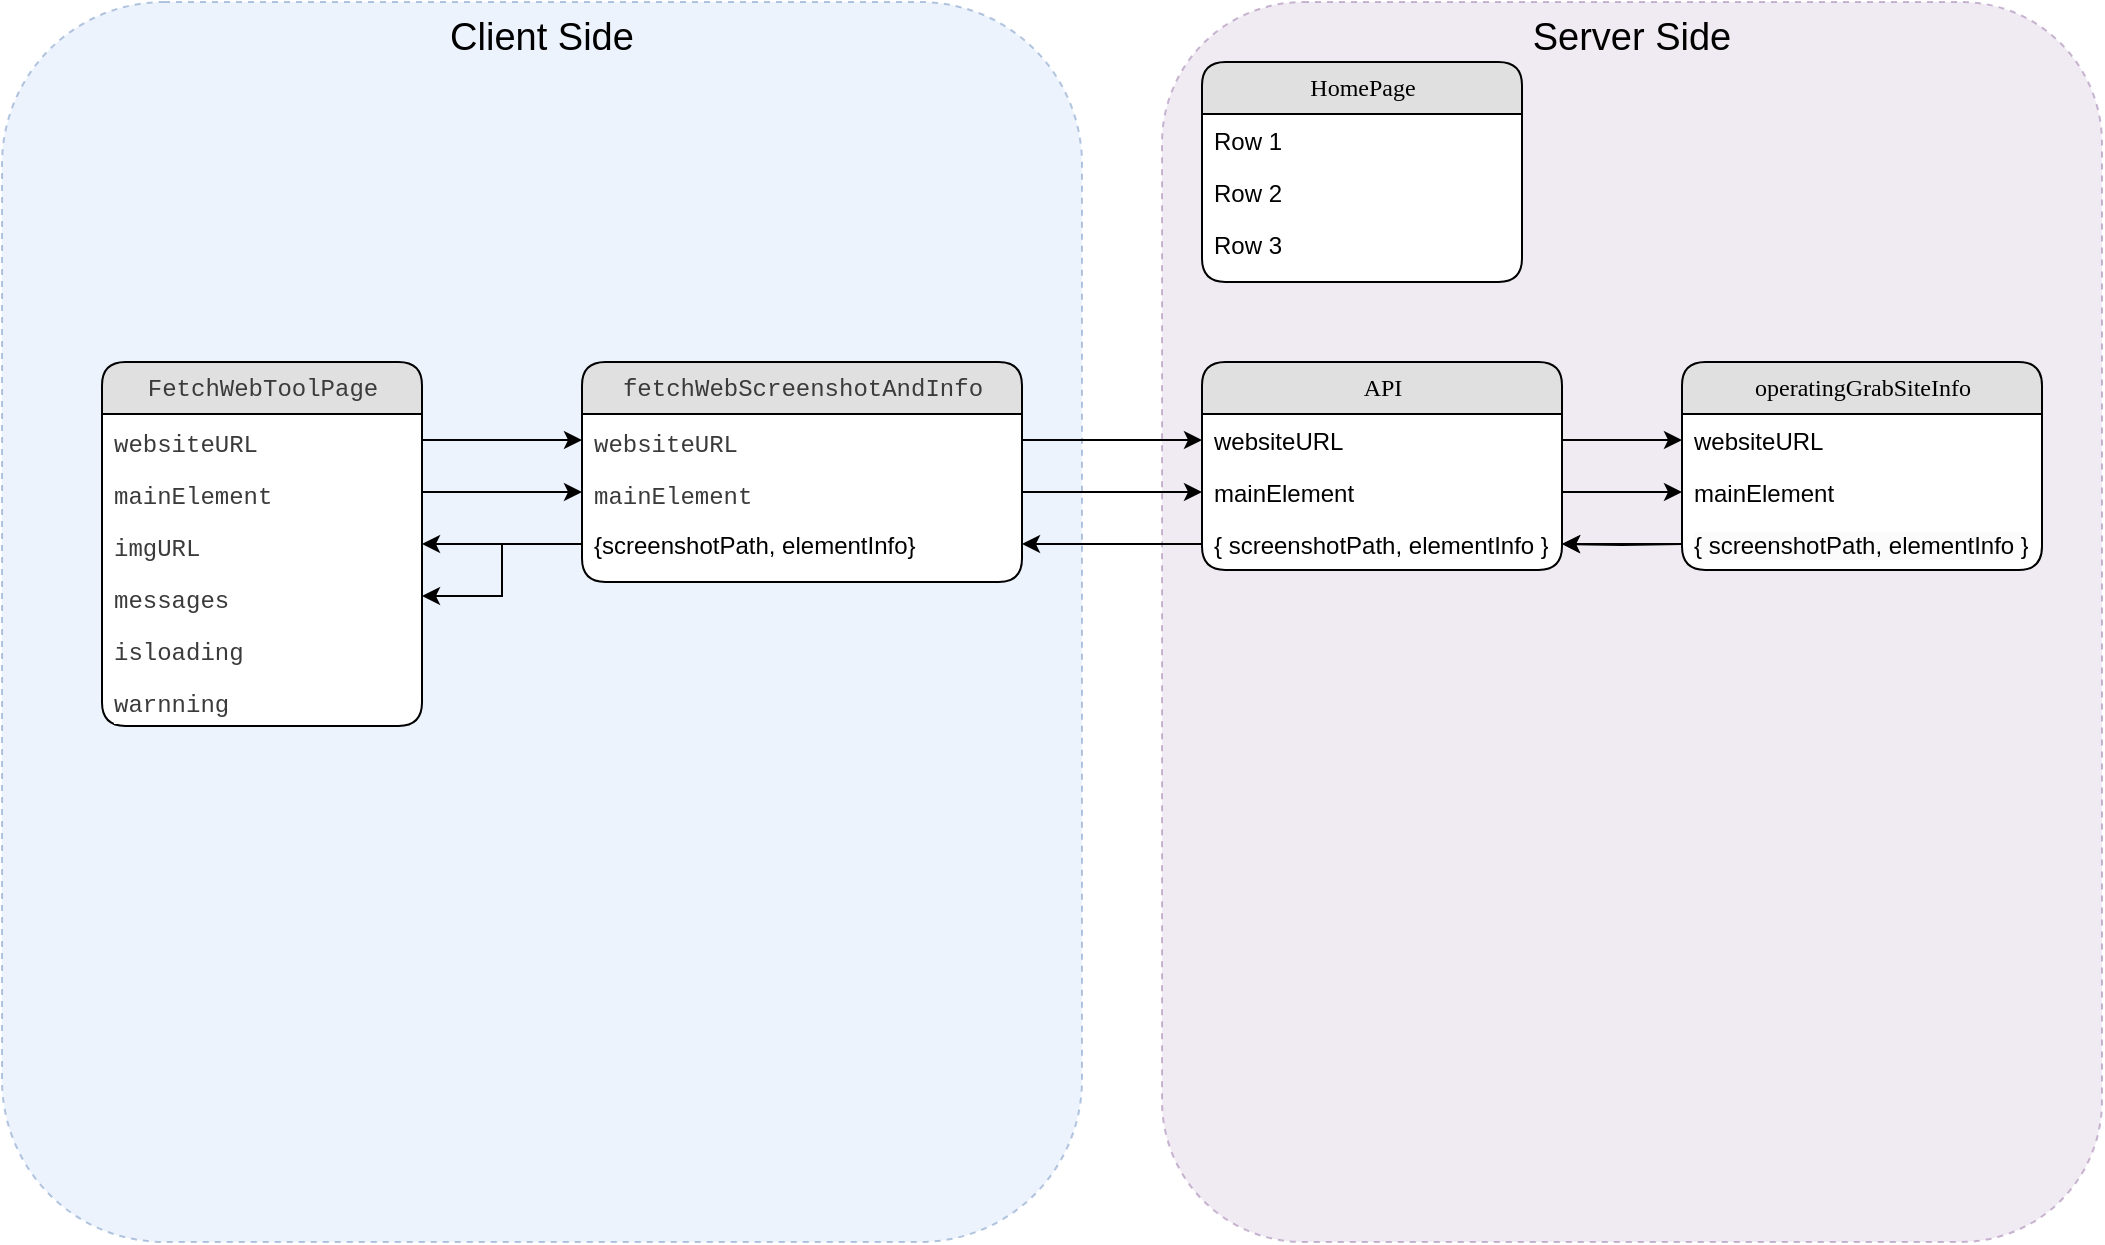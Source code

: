 <mxfile version="22.0.0" type="github">
  <diagram name="Page-1" id="b520641d-4fe3-3701-9064-5fc419738815">
    <mxGraphModel dx="1059" dy="680" grid="1" gridSize="10" guides="1" tooltips="1" connect="1" arrows="1" fold="1" page="1" pageScale="1" pageWidth="1100" pageHeight="850" background="none" math="0" shadow="0">
      <root>
        <mxCell id="0" />
        <mxCell id="1" parent="0" />
        <mxCell id="sCKlLE-Yc8vcc-GwbrEL-27" value="Server Side" style="rounded=1;whiteSpace=wrap;html=1;fillColor=#e1d5e7;strokeColor=#9673a6;dashed=1;glass=0;shadow=0;opacity=50;horizontal=1;verticalAlign=top;fontSize=19;movable=0;resizable=0;rotatable=0;deletable=0;editable=0;locked=1;connectable=0;" vertex="1" parent="1">
          <mxGeometry x="590" width="470" height="620" as="geometry" />
        </mxCell>
        <mxCell id="sCKlLE-Yc8vcc-GwbrEL-26" value="Client Side" style="rounded=1;whiteSpace=wrap;html=1;fillColor=#dae8fc;strokeColor=#6c8ebf;dashed=1;glass=0;shadow=0;opacity=50;horizontal=1;verticalAlign=top;fontSize=19;movable=0;resizable=0;rotatable=0;deletable=0;editable=0;locked=1;connectable=0;" vertex="1" parent="1">
          <mxGeometry x="10" width="540" height="620" as="geometry" />
        </mxCell>
        <mxCell id="21ea969265ad0168-6" value="HomePage" style="swimlane;html=1;fontStyle=0;childLayout=stackLayout;horizontal=1;startSize=26;fillColor=#e0e0e0;horizontalStack=0;resizeParent=1;resizeLast=0;collapsible=1;marginBottom=0;swimlaneFillColor=#ffffff;align=center;rounded=1;shadow=0;comic=0;labelBackgroundColor=none;strokeWidth=1;fontFamily=Verdana;fontSize=12" parent="1" vertex="1">
          <mxGeometry x="610" y="30" width="160" height="110" as="geometry" />
        </mxCell>
        <mxCell id="21ea969265ad0168-7" value="Row 1" style="text;html=1;strokeColor=none;fillColor=none;spacingLeft=4;spacingRight=4;whiteSpace=wrap;overflow=hidden;rotatable=0;points=[[0,0.5],[1,0.5]];portConstraint=eastwest;" parent="21ea969265ad0168-6" vertex="1">
          <mxGeometry y="26" width="160" height="26" as="geometry" />
        </mxCell>
        <mxCell id="21ea969265ad0168-8" value="Row 2" style="text;html=1;strokeColor=none;fillColor=none;spacingLeft=4;spacingRight=4;whiteSpace=wrap;overflow=hidden;rotatable=0;points=[[0,0.5],[1,0.5]];portConstraint=eastwest;" parent="21ea969265ad0168-6" vertex="1">
          <mxGeometry y="52" width="160" height="26" as="geometry" />
        </mxCell>
        <mxCell id="21ea969265ad0168-9" value="Row 3" style="text;html=1;strokeColor=none;fillColor=none;spacingLeft=4;spacingRight=4;whiteSpace=wrap;overflow=hidden;rotatable=0;points=[[0,0.5],[1,0.5]];portConstraint=eastwest;" parent="21ea969265ad0168-6" vertex="1">
          <mxGeometry y="78" width="160" height="26" as="geometry" />
        </mxCell>
        <mxCell id="21ea969265ad0168-10" value="&lt;div style=&quot;color: rgb(59, 59, 59); font-family: Menlo, Monaco, &amp;quot;Courier New&amp;quot;, monospace; line-height: 18px;&quot;&gt;FetchWebToolPage&lt;/div&gt;" style="swimlane;html=1;fontStyle=0;childLayout=stackLayout;horizontal=1;startSize=26;fillColor=#e0e0e0;horizontalStack=0;resizeParent=1;resizeLast=0;collapsible=1;marginBottom=0;swimlaneFillColor=#ffffff;align=center;rounded=1;shadow=0;comic=0;labelBackgroundColor=none;strokeWidth=1;fontFamily=Verdana;fontSize=12" parent="1" vertex="1">
          <mxGeometry x="60" y="180" width="160" height="182" as="geometry" />
        </mxCell>
        <mxCell id="21ea969265ad0168-11" value="&lt;div style=&quot;color: rgb(59, 59, 59); background-color: rgb(255, 255, 255); font-family: Menlo, Monaco, &amp;quot;Courier New&amp;quot;, monospace; line-height: 18px;&quot;&gt;websiteURL&lt;/div&gt;" style="text;html=1;strokeColor=none;fillColor=none;spacingLeft=4;spacingRight=4;whiteSpace=wrap;overflow=hidden;rotatable=0;points=[[0,0.5],[1,0.5]];portConstraint=eastwest;" parent="21ea969265ad0168-10" vertex="1">
          <mxGeometry y="26" width="160" height="26" as="geometry" />
        </mxCell>
        <mxCell id="21ea969265ad0168-12" value="&lt;div style=&quot;color: rgb(59, 59, 59); background-color: rgb(255, 255, 255); font-family: Menlo, Monaco, &amp;quot;Courier New&amp;quot;, monospace; line-height: 18px;&quot;&gt;mainElement&lt;/div&gt;" style="text;html=1;strokeColor=none;fillColor=none;spacingLeft=4;spacingRight=4;whiteSpace=wrap;overflow=hidden;rotatable=0;points=[[0,0.5],[1,0.5]];portConstraint=eastwest;" parent="21ea969265ad0168-10" vertex="1">
          <mxGeometry y="52" width="160" height="26" as="geometry" />
        </mxCell>
        <mxCell id="21ea969265ad0168-52" value="&lt;div style=&quot;color: rgb(59, 59, 59); background-color: rgb(255, 255, 255); font-family: Menlo, Monaco, &amp;quot;Courier New&amp;quot;, monospace; line-height: 18px;&quot;&gt;imgURL&lt;/div&gt;" style="text;html=1;strokeColor=none;fillColor=none;spacingLeft=4;spacingRight=4;whiteSpace=wrap;overflow=hidden;rotatable=0;points=[[0,0.5],[1,0.5]];portConstraint=eastwest;" parent="21ea969265ad0168-10" vertex="1">
          <mxGeometry y="78" width="160" height="26" as="geometry" />
        </mxCell>
        <mxCell id="21ea969265ad0168-13" value="&lt;div style=&quot;color: rgb(59, 59, 59); background-color: rgb(255, 255, 255); font-family: Menlo, Monaco, &amp;quot;Courier New&amp;quot;, monospace; line-height: 18px;&quot;&gt;messages&lt;/div&gt;" style="text;html=1;strokeColor=none;fillColor=none;spacingLeft=4;spacingRight=4;whiteSpace=wrap;overflow=hidden;rotatable=0;points=[[0,0.5],[1,0.5]];portConstraint=eastwest;" parent="21ea969265ad0168-10" vertex="1">
          <mxGeometry y="104" width="160" height="26" as="geometry" />
        </mxCell>
        <mxCell id="sCKlLE-Yc8vcc-GwbrEL-2" value="&lt;div style=&quot;color: rgb(59, 59, 59); background-color: rgb(255, 255, 255); font-family: Menlo, Monaco, &amp;quot;Courier New&amp;quot;, monospace; line-height: 18px;&quot;&gt;&lt;div style=&quot;line-height: 18px;&quot;&gt;isloading&lt;/div&gt;&lt;/div&gt;" style="text;html=1;strokeColor=none;fillColor=none;spacingLeft=4;spacingRight=4;whiteSpace=wrap;overflow=hidden;rotatable=0;points=[[0,0.5],[1,0.5]];portConstraint=eastwest;" vertex="1" parent="21ea969265ad0168-10">
          <mxGeometry y="130" width="160" height="26" as="geometry" />
        </mxCell>
        <mxCell id="sCKlLE-Yc8vcc-GwbrEL-3" value="&lt;div style=&quot;color: rgb(59, 59, 59); background-color: rgb(255, 255, 255); font-family: Menlo, Monaco, &amp;quot;Courier New&amp;quot;, monospace; line-height: 18px;&quot;&gt;&lt;div style=&quot;line-height: 18px;&quot;&gt;warnning&lt;/div&gt;&lt;/div&gt;" style="text;html=1;strokeColor=none;fillColor=none;spacingLeft=4;spacingRight=4;whiteSpace=wrap;overflow=hidden;rotatable=0;points=[[0,0.5],[1,0.5]];portConstraint=eastwest;" vertex="1" parent="21ea969265ad0168-10">
          <mxGeometry y="156" width="160" height="26" as="geometry" />
        </mxCell>
        <mxCell id="21ea969265ad0168-22" value="API" style="swimlane;html=1;fontStyle=0;childLayout=stackLayout;horizontal=1;startSize=26;fillColor=#e0e0e0;horizontalStack=0;resizeParent=1;resizeLast=0;collapsible=1;marginBottom=0;swimlaneFillColor=#ffffff;align=center;rounded=1;shadow=0;comic=0;labelBackgroundColor=none;strokeWidth=1;fontFamily=Verdana;fontSize=12" parent="1" vertex="1">
          <mxGeometry x="610" y="180" width="180" height="104" as="geometry" />
        </mxCell>
        <mxCell id="21ea969265ad0168-23" value="websiteURL" style="text;html=1;strokeColor=none;fillColor=none;spacingLeft=4;spacingRight=4;whiteSpace=wrap;overflow=hidden;rotatable=0;points=[[0,0.5],[1,0.5]];portConstraint=eastwest;" parent="21ea969265ad0168-22" vertex="1">
          <mxGeometry y="26" width="180" height="26" as="geometry" />
        </mxCell>
        <mxCell id="21ea969265ad0168-24" value="mainElement" style="text;html=1;strokeColor=none;fillColor=none;spacingLeft=4;spacingRight=4;whiteSpace=wrap;overflow=hidden;rotatable=0;points=[[0,0.5],[1,0.5]];portConstraint=eastwest;" parent="21ea969265ad0168-22" vertex="1">
          <mxGeometry y="52" width="180" height="26" as="geometry" />
        </mxCell>
        <mxCell id="sCKlLE-Yc8vcc-GwbrEL-18" value="{ screenshotPath, elementInfo }" style="text;html=1;strokeColor=none;fillColor=none;spacingLeft=4;spacingRight=4;whiteSpace=wrap;overflow=hidden;rotatable=0;points=[[0,0.5],[1,0.5]];portConstraint=eastwest;" vertex="1" parent="21ea969265ad0168-22">
          <mxGeometry y="78" width="180" height="26" as="geometry" />
        </mxCell>
        <mxCell id="sCKlLE-Yc8vcc-GwbrEL-4" value="&lt;div style=&quot;color: rgb(59, 59, 59); font-family: Menlo, Monaco, &amp;quot;Courier New&amp;quot;, monospace; line-height: 18px;&quot;&gt;&lt;div style=&quot;line-height: 18px;&quot;&gt;fetchWebScreenshotAndInfo&lt;/div&gt;&lt;/div&gt;" style="swimlane;html=1;fontStyle=0;childLayout=stackLayout;horizontal=1;startSize=26;fillColor=#e0e0e0;horizontalStack=0;resizeParent=1;resizeLast=0;collapsible=1;marginBottom=0;swimlaneFillColor=default;align=center;rounded=1;shadow=0;comic=0;labelBackgroundColor=none;strokeWidth=1;fontFamily=Verdana;fontSize=12" vertex="1" parent="1">
          <mxGeometry x="300" y="180" width="220" height="110" as="geometry" />
        </mxCell>
        <mxCell id="sCKlLE-Yc8vcc-GwbrEL-5" value="&lt;div style=&quot;color: rgb(59, 59, 59); background-color: rgb(255, 255, 255); font-family: Menlo, Monaco, &amp;quot;Courier New&amp;quot;, monospace; line-height: 18px;&quot;&gt;&lt;div style=&quot;line-height: 18px;&quot;&gt;websiteURL&lt;/div&gt;&lt;/div&gt;" style="text;html=1;strokeColor=none;fillColor=none;spacingLeft=4;spacingRight=4;whiteSpace=wrap;overflow=hidden;rotatable=0;points=[[0,0.5],[1,0.5]];portConstraint=eastwest;" vertex="1" parent="sCKlLE-Yc8vcc-GwbrEL-4">
          <mxGeometry y="26" width="220" height="26" as="geometry" />
        </mxCell>
        <mxCell id="sCKlLE-Yc8vcc-GwbrEL-6" value="&lt;div style=&quot;color: rgb(59, 59, 59); background-color: rgb(255, 255, 255); font-family: Menlo, Monaco, &amp;quot;Courier New&amp;quot;, monospace; line-height: 18px;&quot;&gt;mainElement&lt;/div&gt;" style="text;html=1;strokeColor=none;fillColor=none;spacingLeft=4;spacingRight=4;whiteSpace=wrap;overflow=hidden;rotatable=0;points=[[0,0.5],[1,0.5]];portConstraint=eastwest;" vertex="1" parent="sCKlLE-Yc8vcc-GwbrEL-4">
          <mxGeometry y="52" width="220" height="26" as="geometry" />
        </mxCell>
        <mxCell id="sCKlLE-Yc8vcc-GwbrEL-10" value="{screenshotPath, elementInfo}" style="text;html=1;strokeColor=none;fillColor=none;spacingLeft=4;spacingRight=4;whiteSpace=wrap;overflow=hidden;rotatable=0;points=[[0,0.5],[1,0.5]];portConstraint=eastwest;" vertex="1" parent="sCKlLE-Yc8vcc-GwbrEL-4">
          <mxGeometry y="78" width="220" height="26" as="geometry" />
        </mxCell>
        <mxCell id="sCKlLE-Yc8vcc-GwbrEL-12" style="edgeStyle=orthogonalEdgeStyle;rounded=0;orthogonalLoop=1;jettySize=auto;html=1;" edge="1" parent="1" source="21ea969265ad0168-11" target="sCKlLE-Yc8vcc-GwbrEL-5">
          <mxGeometry relative="1" as="geometry" />
        </mxCell>
        <mxCell id="sCKlLE-Yc8vcc-GwbrEL-13" style="edgeStyle=orthogonalEdgeStyle;rounded=0;orthogonalLoop=1;jettySize=auto;html=1;" edge="1" parent="1" source="21ea969265ad0168-12" target="sCKlLE-Yc8vcc-GwbrEL-6">
          <mxGeometry relative="1" as="geometry" />
        </mxCell>
        <mxCell id="sCKlLE-Yc8vcc-GwbrEL-14" style="edgeStyle=orthogonalEdgeStyle;rounded=0;orthogonalLoop=1;jettySize=auto;html=1;" edge="1" parent="1" source="sCKlLE-Yc8vcc-GwbrEL-10" target="21ea969265ad0168-52">
          <mxGeometry relative="1" as="geometry" />
        </mxCell>
        <mxCell id="sCKlLE-Yc8vcc-GwbrEL-15" style="edgeStyle=orthogonalEdgeStyle;rounded=0;orthogonalLoop=1;jettySize=auto;html=1;" edge="1" parent="1" source="sCKlLE-Yc8vcc-GwbrEL-10" target="21ea969265ad0168-13">
          <mxGeometry relative="1" as="geometry" />
        </mxCell>
        <mxCell id="sCKlLE-Yc8vcc-GwbrEL-16" style="edgeStyle=orthogonalEdgeStyle;rounded=0;orthogonalLoop=1;jettySize=auto;html=1;" edge="1" parent="1" source="sCKlLE-Yc8vcc-GwbrEL-5" target="21ea969265ad0168-23">
          <mxGeometry relative="1" as="geometry" />
        </mxCell>
        <mxCell id="sCKlLE-Yc8vcc-GwbrEL-17" style="edgeStyle=orthogonalEdgeStyle;rounded=0;orthogonalLoop=1;jettySize=auto;html=1;" edge="1" parent="1" source="sCKlLE-Yc8vcc-GwbrEL-6" target="21ea969265ad0168-24">
          <mxGeometry relative="1" as="geometry" />
        </mxCell>
        <mxCell id="sCKlLE-Yc8vcc-GwbrEL-19" value="operatingGrabSiteInfo" style="swimlane;html=1;fontStyle=0;childLayout=stackLayout;horizontal=1;startSize=26;fillColor=#e0e0e0;horizontalStack=0;resizeParent=1;resizeLast=0;collapsible=1;marginBottom=0;swimlaneFillColor=#ffffff;align=center;rounded=1;shadow=0;comic=0;labelBackgroundColor=none;strokeWidth=1;fontFamily=Verdana;fontSize=12" vertex="1" parent="1">
          <mxGeometry x="850" y="180" width="180" height="104" as="geometry" />
        </mxCell>
        <mxCell id="sCKlLE-Yc8vcc-GwbrEL-20" value="websiteURL" style="text;html=1;strokeColor=none;fillColor=none;spacingLeft=4;spacingRight=4;whiteSpace=wrap;overflow=hidden;rotatable=0;points=[[0,0.5],[1,0.5]];portConstraint=eastwest;" vertex="1" parent="sCKlLE-Yc8vcc-GwbrEL-19">
          <mxGeometry y="26" width="180" height="26" as="geometry" />
        </mxCell>
        <mxCell id="sCKlLE-Yc8vcc-GwbrEL-21" value="mainElement" style="text;html=1;strokeColor=none;fillColor=none;spacingLeft=4;spacingRight=4;whiteSpace=wrap;overflow=hidden;rotatable=0;points=[[0,0.5],[1,0.5]];portConstraint=eastwest;" vertex="1" parent="sCKlLE-Yc8vcc-GwbrEL-19">
          <mxGeometry y="52" width="180" height="26" as="geometry" />
        </mxCell>
        <mxCell id="sCKlLE-Yc8vcc-GwbrEL-29" value="&lt;span style=&quot;color: rgb(0, 0, 0); font-family: Helvetica; font-size: 12px; font-style: normal; font-variant-ligatures: normal; font-variant-caps: normal; font-weight: 400; letter-spacing: normal; orphans: 2; text-align: left; text-indent: 0px; text-transform: none; widows: 2; word-spacing: 0px; -webkit-text-stroke-width: 0px; background-color: rgb(251, 251, 251); text-decoration-thickness: initial; text-decoration-style: initial; text-decoration-color: initial; float: none; display: inline !important;&quot;&gt;{ screenshotPath, elementInfo }&lt;/span&gt;" style="text;html=1;strokeColor=none;fillColor=none;spacingLeft=4;spacingRight=4;whiteSpace=wrap;overflow=hidden;rotatable=0;points=[[0,0.5],[1,0.5]];portConstraint=eastwest;" vertex="1" parent="sCKlLE-Yc8vcc-GwbrEL-19">
          <mxGeometry y="78" width="180" height="26" as="geometry" />
        </mxCell>
        <mxCell id="sCKlLE-Yc8vcc-GwbrEL-24" style="edgeStyle=orthogonalEdgeStyle;rounded=0;orthogonalLoop=1;jettySize=auto;html=1;" edge="1" parent="1" source="21ea969265ad0168-23" target="sCKlLE-Yc8vcc-GwbrEL-20">
          <mxGeometry relative="1" as="geometry" />
        </mxCell>
        <mxCell id="sCKlLE-Yc8vcc-GwbrEL-25" style="edgeStyle=orthogonalEdgeStyle;rounded=0;orthogonalLoop=1;jettySize=auto;html=1;" edge="1" parent="1" source="21ea969265ad0168-24" target="sCKlLE-Yc8vcc-GwbrEL-21">
          <mxGeometry relative="1" as="geometry" />
        </mxCell>
        <mxCell id="sCKlLE-Yc8vcc-GwbrEL-28" style="edgeStyle=orthogonalEdgeStyle;rounded=0;orthogonalLoop=1;jettySize=auto;html=1;" edge="1" parent="1" source="sCKlLE-Yc8vcc-GwbrEL-18" target="sCKlLE-Yc8vcc-GwbrEL-10">
          <mxGeometry relative="1" as="geometry" />
        </mxCell>
        <mxCell id="sCKlLE-Yc8vcc-GwbrEL-30" style="edgeStyle=orthogonalEdgeStyle;rounded=0;orthogonalLoop=1;jettySize=auto;html=1;" edge="1" parent="1" target="sCKlLE-Yc8vcc-GwbrEL-18">
          <mxGeometry relative="1" as="geometry">
            <mxPoint x="850" y="271" as="sourcePoint" />
          </mxGeometry>
        </mxCell>
        <mxCell id="sCKlLE-Yc8vcc-GwbrEL-31" style="edgeStyle=orthogonalEdgeStyle;rounded=0;orthogonalLoop=1;jettySize=auto;html=1;" edge="1" parent="1" source="sCKlLE-Yc8vcc-GwbrEL-29" target="sCKlLE-Yc8vcc-GwbrEL-18">
          <mxGeometry relative="1" as="geometry" />
        </mxCell>
      </root>
    </mxGraphModel>
  </diagram>
</mxfile>
